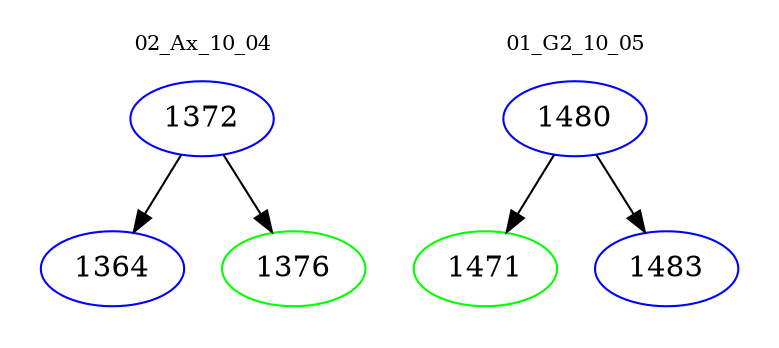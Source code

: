 digraph{
subgraph cluster_0 {
color = white
label = "02_Ax_10_04";
fontsize=10;
T0_1372 [label="1372", color="blue"]
T0_1372 -> T0_1364 [color="black"]
T0_1364 [label="1364", color="blue"]
T0_1372 -> T0_1376 [color="black"]
T0_1376 [label="1376", color="green"]
}
subgraph cluster_1 {
color = white
label = "01_G2_10_05";
fontsize=10;
T1_1480 [label="1480", color="blue"]
T1_1480 -> T1_1471 [color="black"]
T1_1471 [label="1471", color="green"]
T1_1480 -> T1_1483 [color="black"]
T1_1483 [label="1483", color="blue"]
}
}
